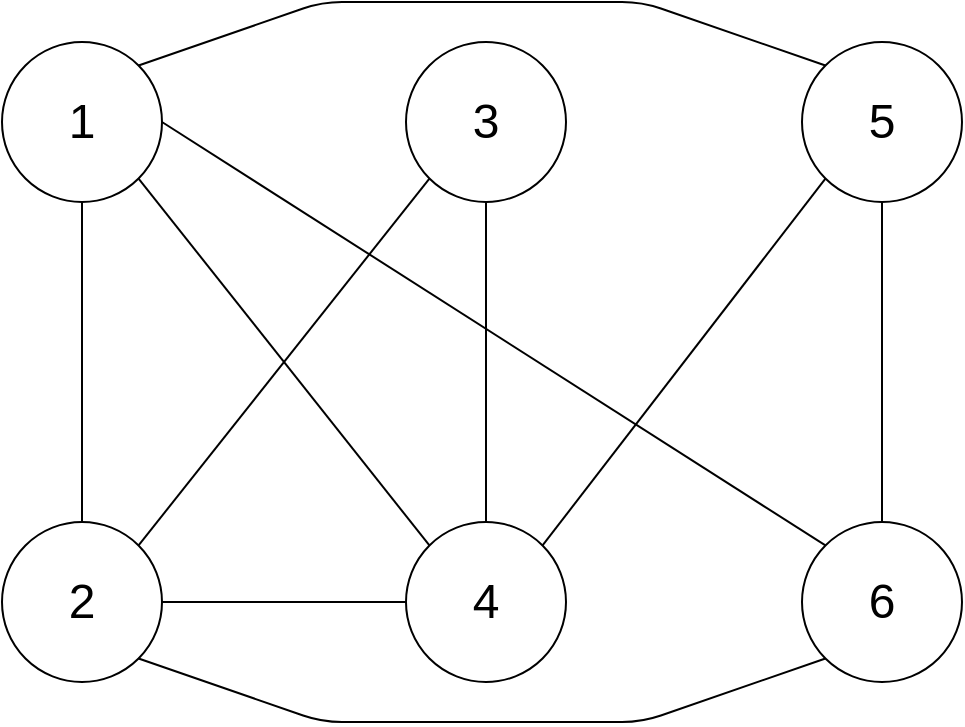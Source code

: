 <mxfile version="12.9.3" type="device"><diagram id="5Fny40SQdFzqzuIKHrLV" name="Page-1"><mxGraphModel dx="981" dy="567" grid="1" gridSize="10" guides="1" tooltips="1" connect="1" arrows="1" fold="1" page="1" pageScale="1" pageWidth="583" pageHeight="413" math="0" shadow="0"><root><mxCell id="0"/><mxCell id="1" parent="0"/><mxCell id="Oip_oTJv9V8xneUc7YxO-8" value="6" style="ellipse;whiteSpace=wrap;html=1;aspect=fixed;noLabel=0;movable=1;resizable=1;rotatable=1;deletable=1;editable=1;connectable=1;fontSize=24;" vertex="1" parent="1"><mxGeometry x="440" y="280" width="80" height="80" as="geometry"/></mxCell><mxCell id="Oip_oTJv9V8xneUc7YxO-9" value="5" style="ellipse;whiteSpace=wrap;html=1;aspect=fixed;noLabel=0;movable=1;resizable=1;rotatable=1;deletable=1;editable=1;connectable=1;fontSize=24;" vertex="1" parent="1"><mxGeometry x="440" y="40" width="80" height="80" as="geometry"/></mxCell><mxCell id="Oip_oTJv9V8xneUc7YxO-10" value="4" style="ellipse;whiteSpace=wrap;html=1;aspect=fixed;noLabel=0;movable=1;resizable=1;rotatable=1;deletable=1;editable=1;connectable=1;fontSize=24;" vertex="1" parent="1"><mxGeometry x="242" y="280" width="80" height="80" as="geometry"/></mxCell><mxCell id="Oip_oTJv9V8xneUc7YxO-11" value="3" style="ellipse;whiteSpace=wrap;html=1;aspect=fixed;noLabel=0;movable=1;resizable=1;rotatable=1;deletable=1;editable=1;connectable=1;fontSize=24;" vertex="1" parent="1"><mxGeometry x="242" y="40" width="80" height="80" as="geometry"/></mxCell><mxCell id="Oip_oTJv9V8xneUc7YxO-12" value="2" style="ellipse;whiteSpace=wrap;html=1;aspect=fixed;noLabel=0;movable=1;resizable=1;rotatable=1;deletable=1;editable=1;connectable=1;fontSize=24;" vertex="1" parent="1"><mxGeometry x="40" y="280" width="80" height="80" as="geometry"/></mxCell><mxCell id="Oip_oTJv9V8xneUc7YxO-13" value="1" style="ellipse;whiteSpace=wrap;html=1;aspect=fixed;noLabel=0;movable=1;resizable=1;rotatable=1;deletable=1;editable=1;connectable=1;fontSize=24;" vertex="1" parent="1"><mxGeometry x="40" y="40" width="80" height="80" as="geometry"/></mxCell><mxCell id="Oip_oTJv9V8xneUc7YxO-14" value="" style="endArrow=none;html=1;fontSize=24;entryX=0.5;entryY=1;entryDx=0;entryDy=0;exitX=0.5;exitY=0;exitDx=0;exitDy=0;" edge="1" parent="1" source="Oip_oTJv9V8xneUc7YxO-12" target="Oip_oTJv9V8xneUc7YxO-13"><mxGeometry width="50" height="50" relative="1" as="geometry"><mxPoint x="100" y="210" as="sourcePoint"/><mxPoint x="150" y="160" as="targetPoint"/></mxGeometry></mxCell><mxCell id="Oip_oTJv9V8xneUc7YxO-15" value="" style="endArrow=none;html=1;fontSize=24;entryX=0;entryY=1;entryDx=0;entryDy=0;exitX=1;exitY=0;exitDx=0;exitDy=0;" edge="1" parent="1" source="Oip_oTJv9V8xneUc7YxO-12" target="Oip_oTJv9V8xneUc7YxO-11"><mxGeometry width="50" height="50" relative="1" as="geometry"><mxPoint x="190" y="220" as="sourcePoint"/><mxPoint x="240" y="170" as="targetPoint"/></mxGeometry></mxCell><mxCell id="Oip_oTJv9V8xneUc7YxO-16" value="" style="endArrow=none;html=1;fontSize=24;entryX=0.5;entryY=1;entryDx=0;entryDy=0;exitX=0.5;exitY=0;exitDx=0;exitDy=0;" edge="1" parent="1" source="Oip_oTJv9V8xneUc7YxO-10" target="Oip_oTJv9V8xneUc7YxO-11"><mxGeometry width="50" height="50" relative="1" as="geometry"><mxPoint x="330" y="270" as="sourcePoint"/><mxPoint x="380" y="220" as="targetPoint"/></mxGeometry></mxCell><mxCell id="Oip_oTJv9V8xneUc7YxO-17" value="" style="endArrow=none;html=1;fontSize=24;exitX=1;exitY=0;exitDx=0;exitDy=0;entryX=0;entryY=1;entryDx=0;entryDy=0;" edge="1" parent="1" source="Oip_oTJv9V8xneUc7YxO-10" target="Oip_oTJv9V8xneUc7YxO-9"><mxGeometry width="50" height="50" relative="1" as="geometry"><mxPoint x="360" y="250" as="sourcePoint"/><mxPoint x="410" y="200" as="targetPoint"/></mxGeometry></mxCell><mxCell id="Oip_oTJv9V8xneUc7YxO-18" value="" style="endArrow=none;html=1;fontSize=24;entryX=0.5;entryY=1;entryDx=0;entryDy=0;exitX=0.5;exitY=0;exitDx=0;exitDy=0;" edge="1" parent="1" source="Oip_oTJv9V8xneUc7YxO-8" target="Oip_oTJv9V8xneUc7YxO-9"><mxGeometry width="50" height="50" relative="1" as="geometry"><mxPoint x="390" y="270" as="sourcePoint"/><mxPoint x="440" y="220" as="targetPoint"/></mxGeometry></mxCell><mxCell id="Oip_oTJv9V8xneUc7YxO-19" value="" style="endArrow=none;html=1;fontSize=24;entryX=0;entryY=0;entryDx=0;entryDy=0;exitX=1;exitY=0.5;exitDx=0;exitDy=0;" edge="1" parent="1" source="Oip_oTJv9V8xneUc7YxO-13" target="Oip_oTJv9V8xneUc7YxO-8"><mxGeometry width="50" height="50" relative="1" as="geometry"><mxPoint x="390" y="260" as="sourcePoint"/><mxPoint x="440" y="210" as="targetPoint"/></mxGeometry></mxCell><mxCell id="Oip_oTJv9V8xneUc7YxO-20" value="" style="endArrow=none;html=1;fontSize=24;entryX=1;entryY=1;entryDx=0;entryDy=0;exitX=0;exitY=0;exitDx=0;exitDy=0;" edge="1" parent="1" source="Oip_oTJv9V8xneUc7YxO-10" target="Oip_oTJv9V8xneUc7YxO-13"><mxGeometry width="50" height="50" relative="1" as="geometry"><mxPoint x="200" y="290" as="sourcePoint"/><mxPoint x="250" y="240" as="targetPoint"/></mxGeometry></mxCell><mxCell id="Oip_oTJv9V8xneUc7YxO-21" value="" style="endArrow=none;html=1;fontSize=24;exitX=1;exitY=0;exitDx=0;exitDy=0;entryX=0;entryY=0;entryDx=0;entryDy=0;" edge="1" parent="1" source="Oip_oTJv9V8xneUc7YxO-13" target="Oip_oTJv9V8xneUc7YxO-9"><mxGeometry width="50" height="50" relative="1" as="geometry"><mxPoint x="220" y="80" as="sourcePoint"/><mxPoint x="270" y="30" as="targetPoint"/><Array as="points"><mxPoint x="200" y="20"/><mxPoint x="360" y="20"/></Array></mxGeometry></mxCell><mxCell id="Oip_oTJv9V8xneUc7YxO-22" value="" style="endArrow=none;html=1;fontSize=24;exitX=1;exitY=0.5;exitDx=0;exitDy=0;entryX=0;entryY=0.5;entryDx=0;entryDy=0;" edge="1" parent="1" source="Oip_oTJv9V8xneUc7YxO-12" target="Oip_oTJv9V8xneUc7YxO-10"><mxGeometry width="50" height="50" relative="1" as="geometry"><mxPoint x="180" y="390" as="sourcePoint"/><mxPoint x="230" y="340" as="targetPoint"/></mxGeometry></mxCell><mxCell id="Oip_oTJv9V8xneUc7YxO-24" value="" style="endArrow=none;html=1;fontSize=24;exitX=1;exitY=1;exitDx=0;exitDy=0;entryX=0;entryY=1;entryDx=0;entryDy=0;" edge="1" parent="1" source="Oip_oTJv9V8xneUc7YxO-12" target="Oip_oTJv9V8xneUc7YxO-8"><mxGeometry width="50" height="50" relative="1" as="geometry"><mxPoint x="90" y="280" as="sourcePoint"/><mxPoint x="140" y="230" as="targetPoint"/><Array as="points"><mxPoint x="200" y="380"/><mxPoint x="360" y="380"/></Array></mxGeometry></mxCell></root></mxGraphModel></diagram></mxfile>